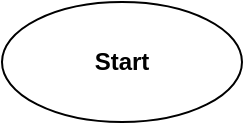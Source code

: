 <mxfile version="14.9.6" type="device"><diagram id="6MipADeBanfpHo-dnbY-" name="Страница 1"><mxGraphModel dx="1326" dy="846" grid="1" gridSize="10" guides="1" tooltips="1" connect="1" arrows="1" fold="1" page="1" pageScale="1" pageWidth="827" pageHeight="1169" math="0" shadow="0"><root><mxCell id="0"/><mxCell id="1" parent="0"/><mxCell id="JHbbQ4O8hCK0hCzVw4dR-1" value="&lt;b&gt;Start&lt;/b&gt;" style="ellipse;whiteSpace=wrap;html=1;" vertex="1" parent="1"><mxGeometry x="354" y="20" width="120" height="60" as="geometry"/></mxCell></root></mxGraphModel></diagram></mxfile>